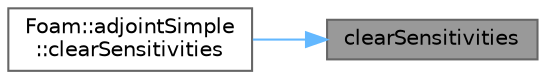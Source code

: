 digraph "clearSensitivities"
{
 // LATEX_PDF_SIZE
  bgcolor="transparent";
  edge [fontname=Helvetica,fontsize=10,labelfontname=Helvetica,labelfontsize=10];
  node [fontname=Helvetica,fontsize=10,shape=box,height=0.2,width=0.4];
  rankdir="RL";
  Node1 [id="Node000001",label="clearSensitivities",height=0.2,width=0.4,color="gray40", fillcolor="grey60", style="filled", fontcolor="black",tooltip=" "];
  Node1 -> Node2 [id="edge1_Node000001_Node000002",dir="back",color="steelblue1",style="solid",tooltip=" "];
  Node2 [id="Node000002",label="Foam::adjointSimple\l::clearSensitivities",height=0.2,width=0.4,color="grey40", fillcolor="white", style="filled",URL="$classFoam_1_1adjointSimple.html#a0b3c4236c3c083bec19fde4d3eec3fb3",tooltip=" "];
}

